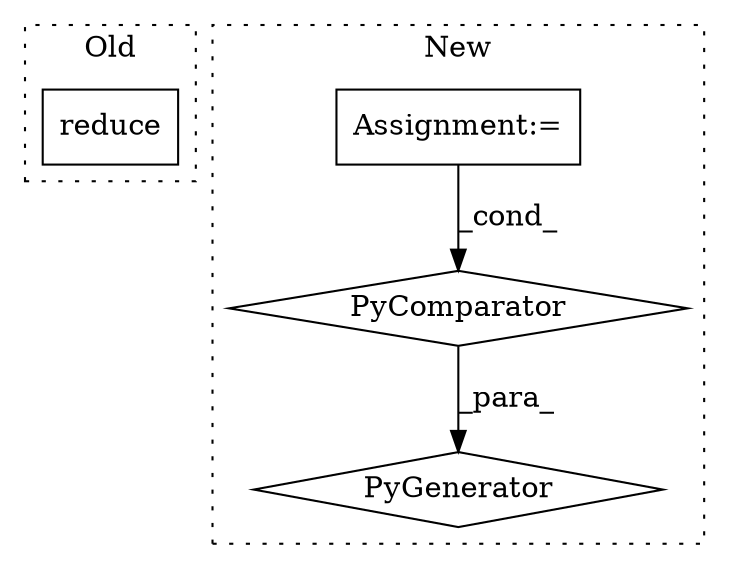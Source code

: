 digraph G {
subgraph cluster0 {
1 [label="reduce" a="32" s="1880,2040" l="7,1" shape="box"];
label = "Old";
style="dotted";
}
subgraph cluster1 {
2 [label="PyGenerator" a="107" s="1561" l="116" shape="diamond"];
3 [label="Assignment:=" a="7" s="1637" l="34" shape="box"];
4 [label="PyComparator" a="113" s="1637" l="34" shape="diamond"];
label = "New";
style="dotted";
}
3 -> 4 [label="_cond_"];
4 -> 2 [label="_para_"];
}